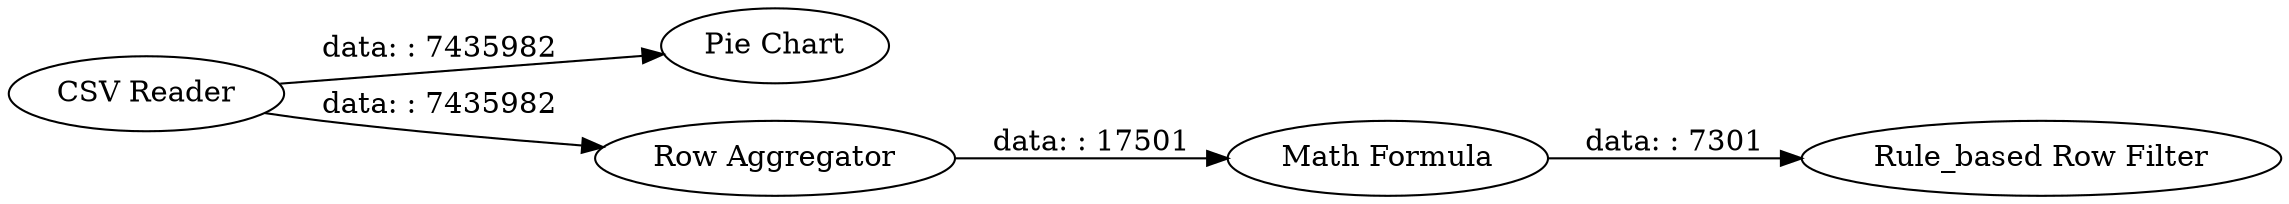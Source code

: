 digraph {
	"1618021866636050784_127" [label="Math Formula"]
	"1618021866636050784_129" [label="Pie Chart"]
	"1618021866636050784_1" [label="CSV Reader"]
	"1618021866636050784_124" [label="Rule_based Row Filter"]
	"1618021866636050784_125" [label="Row Aggregator"]
	"1618021866636050784_125" -> "1618021866636050784_127" [label="data: : 17501"]
	"1618021866636050784_1" -> "1618021866636050784_129" [label="data: : 7435982"]
	"1618021866636050784_127" -> "1618021866636050784_124" [label="data: : 7301"]
	"1618021866636050784_1" -> "1618021866636050784_125" [label="data: : 7435982"]
	rankdir=LR
}
